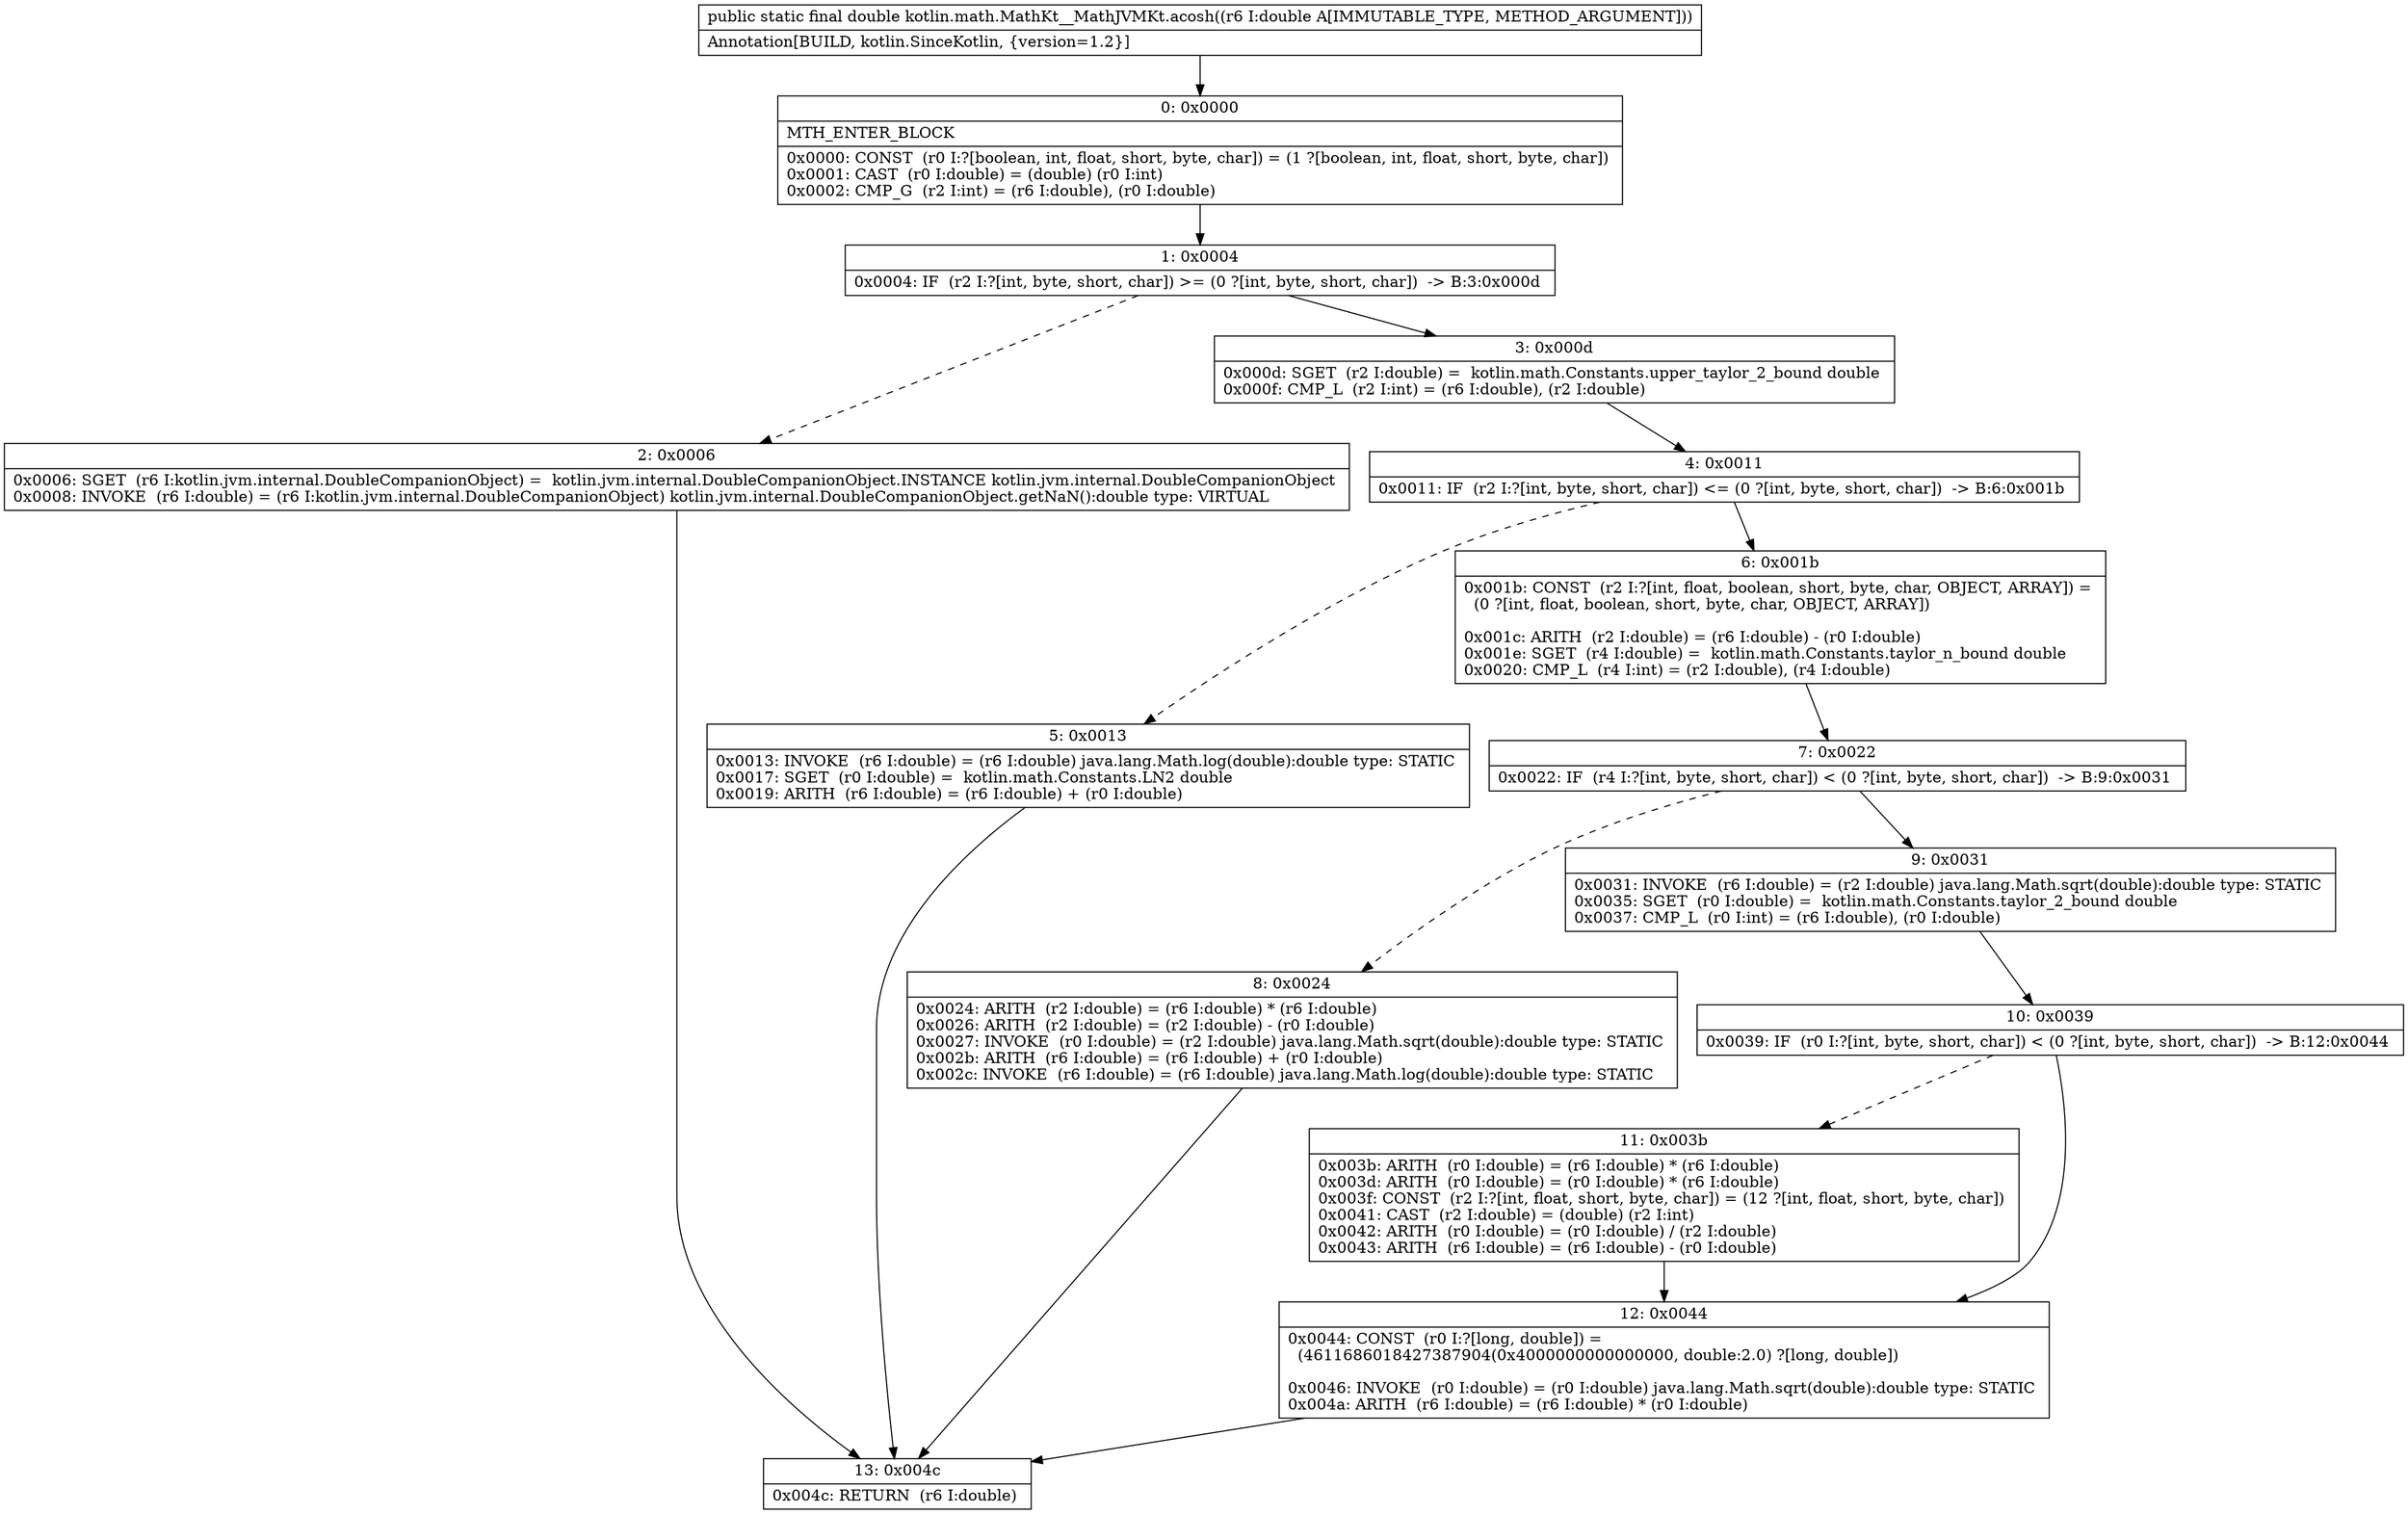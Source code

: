 digraph "CFG forkotlin.math.MathKt__MathJVMKt.acosh(D)D" {
Node_0 [shape=record,label="{0\:\ 0x0000|MTH_ENTER_BLOCK\l|0x0000: CONST  (r0 I:?[boolean, int, float, short, byte, char]) = (1 ?[boolean, int, float, short, byte, char]) \l0x0001: CAST  (r0 I:double) = (double) (r0 I:int) \l0x0002: CMP_G  (r2 I:int) = (r6 I:double), (r0 I:double) \l}"];
Node_1 [shape=record,label="{1\:\ 0x0004|0x0004: IF  (r2 I:?[int, byte, short, char]) \>= (0 ?[int, byte, short, char])  \-\> B:3:0x000d \l}"];
Node_2 [shape=record,label="{2\:\ 0x0006|0x0006: SGET  (r6 I:kotlin.jvm.internal.DoubleCompanionObject) =  kotlin.jvm.internal.DoubleCompanionObject.INSTANCE kotlin.jvm.internal.DoubleCompanionObject \l0x0008: INVOKE  (r6 I:double) = (r6 I:kotlin.jvm.internal.DoubleCompanionObject) kotlin.jvm.internal.DoubleCompanionObject.getNaN():double type: VIRTUAL \l}"];
Node_3 [shape=record,label="{3\:\ 0x000d|0x000d: SGET  (r2 I:double) =  kotlin.math.Constants.upper_taylor_2_bound double \l0x000f: CMP_L  (r2 I:int) = (r6 I:double), (r2 I:double) \l}"];
Node_4 [shape=record,label="{4\:\ 0x0011|0x0011: IF  (r2 I:?[int, byte, short, char]) \<= (0 ?[int, byte, short, char])  \-\> B:6:0x001b \l}"];
Node_5 [shape=record,label="{5\:\ 0x0013|0x0013: INVOKE  (r6 I:double) = (r6 I:double) java.lang.Math.log(double):double type: STATIC \l0x0017: SGET  (r0 I:double) =  kotlin.math.Constants.LN2 double \l0x0019: ARITH  (r6 I:double) = (r6 I:double) + (r0 I:double) \l}"];
Node_6 [shape=record,label="{6\:\ 0x001b|0x001b: CONST  (r2 I:?[int, float, boolean, short, byte, char, OBJECT, ARRAY]) = \l  (0 ?[int, float, boolean, short, byte, char, OBJECT, ARRAY])\l \l0x001c: ARITH  (r2 I:double) = (r6 I:double) \- (r0 I:double) \l0x001e: SGET  (r4 I:double) =  kotlin.math.Constants.taylor_n_bound double \l0x0020: CMP_L  (r4 I:int) = (r2 I:double), (r4 I:double) \l}"];
Node_7 [shape=record,label="{7\:\ 0x0022|0x0022: IF  (r4 I:?[int, byte, short, char]) \< (0 ?[int, byte, short, char])  \-\> B:9:0x0031 \l}"];
Node_8 [shape=record,label="{8\:\ 0x0024|0x0024: ARITH  (r2 I:double) = (r6 I:double) * (r6 I:double) \l0x0026: ARITH  (r2 I:double) = (r2 I:double) \- (r0 I:double) \l0x0027: INVOKE  (r0 I:double) = (r2 I:double) java.lang.Math.sqrt(double):double type: STATIC \l0x002b: ARITH  (r6 I:double) = (r6 I:double) + (r0 I:double) \l0x002c: INVOKE  (r6 I:double) = (r6 I:double) java.lang.Math.log(double):double type: STATIC \l}"];
Node_9 [shape=record,label="{9\:\ 0x0031|0x0031: INVOKE  (r6 I:double) = (r2 I:double) java.lang.Math.sqrt(double):double type: STATIC \l0x0035: SGET  (r0 I:double) =  kotlin.math.Constants.taylor_2_bound double \l0x0037: CMP_L  (r0 I:int) = (r6 I:double), (r0 I:double) \l}"];
Node_10 [shape=record,label="{10\:\ 0x0039|0x0039: IF  (r0 I:?[int, byte, short, char]) \< (0 ?[int, byte, short, char])  \-\> B:12:0x0044 \l}"];
Node_11 [shape=record,label="{11\:\ 0x003b|0x003b: ARITH  (r0 I:double) = (r6 I:double) * (r6 I:double) \l0x003d: ARITH  (r0 I:double) = (r0 I:double) * (r6 I:double) \l0x003f: CONST  (r2 I:?[int, float, short, byte, char]) = (12 ?[int, float, short, byte, char]) \l0x0041: CAST  (r2 I:double) = (double) (r2 I:int) \l0x0042: ARITH  (r0 I:double) = (r0 I:double) \/ (r2 I:double) \l0x0043: ARITH  (r6 I:double) = (r6 I:double) \- (r0 I:double) \l}"];
Node_12 [shape=record,label="{12\:\ 0x0044|0x0044: CONST  (r0 I:?[long, double]) = \l  (4611686018427387904(0x4000000000000000, double:2.0) ?[long, double])\l \l0x0046: INVOKE  (r0 I:double) = (r0 I:double) java.lang.Math.sqrt(double):double type: STATIC \l0x004a: ARITH  (r6 I:double) = (r6 I:double) * (r0 I:double) \l}"];
Node_13 [shape=record,label="{13\:\ 0x004c|0x004c: RETURN  (r6 I:double) \l}"];
MethodNode[shape=record,label="{public static final double kotlin.math.MathKt__MathJVMKt.acosh((r6 I:double A[IMMUTABLE_TYPE, METHOD_ARGUMENT]))  | Annotation[BUILD, kotlin.SinceKotlin, \{version=1.2\}]\l}"];
MethodNode -> Node_0;
Node_0 -> Node_1;
Node_1 -> Node_2[style=dashed];
Node_1 -> Node_3;
Node_2 -> Node_13;
Node_3 -> Node_4;
Node_4 -> Node_5[style=dashed];
Node_4 -> Node_6;
Node_5 -> Node_13;
Node_6 -> Node_7;
Node_7 -> Node_8[style=dashed];
Node_7 -> Node_9;
Node_8 -> Node_13;
Node_9 -> Node_10;
Node_10 -> Node_11[style=dashed];
Node_10 -> Node_12;
Node_11 -> Node_12;
Node_12 -> Node_13;
}

